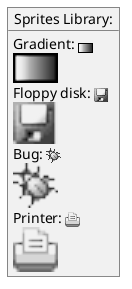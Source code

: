 @startuml Sprites Library

sprite $gradient {
	FFFFFFFFFFFFFFF
	F0123456789ABCF
	F0123456789ABCF
	F0123456789ABCF
	F0123456789ABCF
	F0123456789ABCF
	F0123456789ABCF
	F0123456789ABCF
	F0123456789ABCF
	FFFFFFFFFFFFFFF
}

sprite $bug [15x15/16z] PKzR2i0m2BFMi15p__FEjQEqB1z27aeqCqixa8S4OT7C53cKpsHpaYPDJY_12MHM-BLRyywPhrrlw3qumqNThmXgd1TOterAZmOW8sgiJafogofWRwtV3nCF

sprite $printer [15x15/8z] NOtH3W0W208HxFz_kMAhj7lHWpa1XC716sz0Pq4MVPEWfBHIuxP3L6kbTcizR8tAhzaqFvXwvFfPEqm0

sprite $disk {
	444445566677881
	436000000009991
	43600000000ACA1
	53700000001A7A1
	53700000012B8A1
	53800000123B8A1
	63800001233C9A1
	634999AABBC99B1
	744566778899AB1
	7456AAAAA99AAB1
	8566AFC228AABB1
	8567AC8118BBBB1
	867BD4433BBBBB1
	39AAAAABBBBBBC1
}

object "Sprites Library:" as foobar1
foobar1 : Gradient: <$gradient>
foobar1 : <$gradient{scale=3}>
foobar1 : Floppy disk: <$disk>
foobar1 : <$disk{scale=3}>
foobar1 : Bug: <$bug>
foobar1 : <$bug{scale=3}>
foobar1 : Printer: <$printer>
foobar1 : <$printer{scale=3}>

@enduml